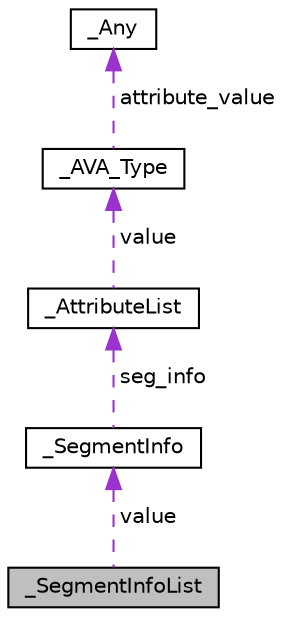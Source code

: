 digraph "_SegmentInfoList"
{
  edge [fontname="Helvetica",fontsize="10",labelfontname="Helvetica",labelfontsize="10"];
  node [fontname="Helvetica",fontsize="10",shape=record];
  Node1 [label="_SegmentInfoList",height=0.2,width=0.4,color="black", fillcolor="grey75", style="filled", fontcolor="black"];
  Node2 -> Node1 [dir="back",color="darkorchid3",fontsize="10",style="dashed",label=" value" ,fontname="Helvetica"];
  Node2 [label="_SegmentInfo",height=0.2,width=0.4,color="black", fillcolor="white", style="filled",URL="$struct___segment_info.html"];
  Node3 -> Node2 [dir="back",color="darkorchid3",fontsize="10",style="dashed",label=" seg_info" ,fontname="Helvetica"];
  Node3 [label="_AttributeList",height=0.2,width=0.4,color="black", fillcolor="white", style="filled",URL="$struct___attribute_list.html"];
  Node4 -> Node3 [dir="back",color="darkorchid3",fontsize="10",style="dashed",label=" value" ,fontname="Helvetica"];
  Node4 [label="_AVA_Type",height=0.2,width=0.4,color="black", fillcolor="white", style="filled",URL="$struct___a_v_a___type.html"];
  Node5 -> Node4 [dir="back",color="darkorchid3",fontsize="10",style="dashed",label=" attribute_value" ,fontname="Helvetica"];
  Node5 [label="_Any",height=0.2,width=0.4,color="black", fillcolor="white", style="filled",URL="$struct___any.html"];
}
